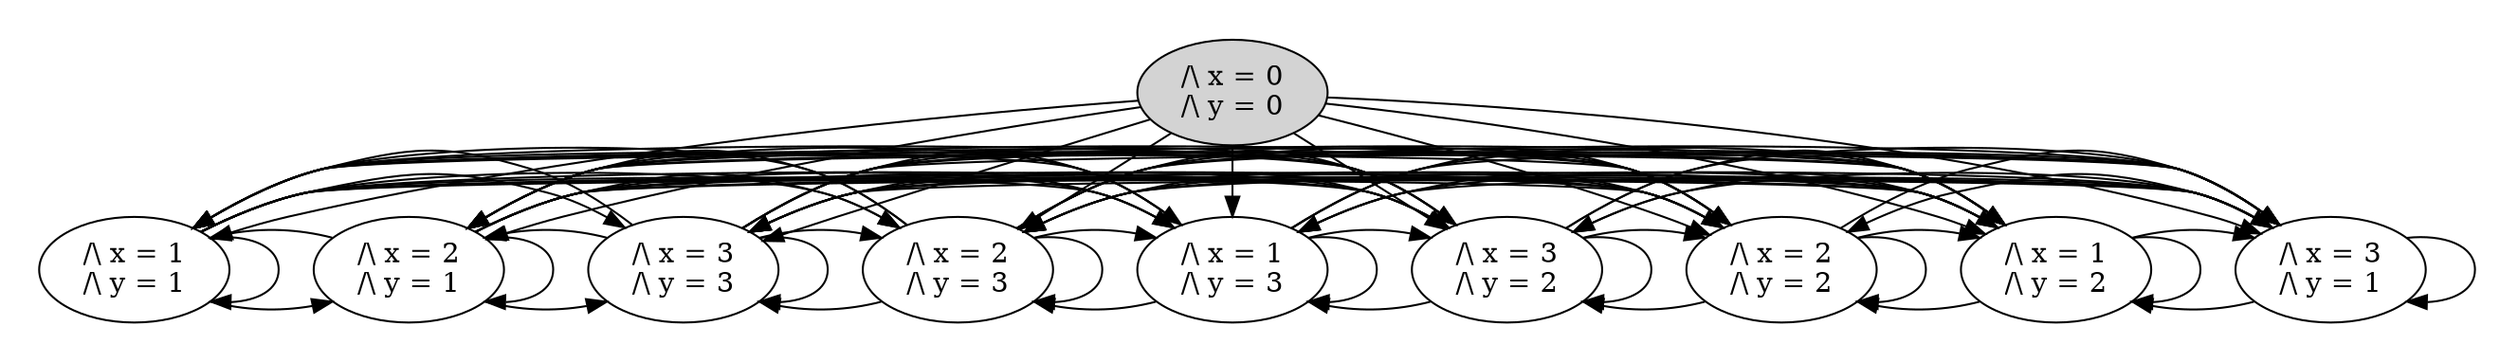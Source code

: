 strict digraph DiskGraph {
nodesep=0.35;
subgraph cluster_graph {
color="white";
1317622219392791164 [label="/\\ x = 0\n/\\ y = 0",style = filled]
1317622219392791164 -> -5135245217667083873 [label="",color="black",fontcolor="black"];
-5135245217667083873 [label="/\\ x = 1\n/\\ y = 1"];
1317622219392791164 -> 3194718562996887924 [label="",color="black",fontcolor="black"];
3194718562996887924 [label="/\\ x = 2\n/\\ y = 1"];
1317622219392791164 -> 6913057898010587437 [label="",color="black",fontcolor="black"];
6913057898010587437 [label="/\\ x = 3\n/\\ y = 1"];
1317622219392791164 -> -6107334885006858218 [label="",color="black",fontcolor="black"];
-6107334885006858218 [label="/\\ x = 1\n/\\ y = 2"];
1317622219392791164 -> 4598308751160121597 [label="",color="black",fontcolor="black"];
4598308751160121597 [label="/\\ x = 2\n/\\ y = 2"];
1317622219392791164 -> 5509467366236326052 [label="",color="black",fontcolor="black"];
5509467366236326052 [label="/\\ x = 3\n/\\ y = 2"];
1317622219392791164 -> 8244198208000531372 [label="",color="black",fontcolor="black"];
8244198208000531372 [label="/\\ x = 1\n/\\ y = 3"];
1317622219392791164 -> -1835396468595217593 [label="",color="black",fontcolor="black"];
-1835396468595217593 [label="/\\ x = 2\n/\\ y = 3"];
1317622219392791164 -> -7700404733365208290 [label="",color="black",fontcolor="black"];
-7700404733365208290 [label="/\\ x = 3\n/\\ y = 3"];
-5135245217667083873 -> -5135245217667083873 [label="",color="black",fontcolor="black"];
-5135245217667083873 -> 3194718562996887924 [label="",color="black",fontcolor="black"];
-5135245217667083873 -> 6913057898010587437 [label="",color="black",fontcolor="black"];
-5135245217667083873 -> -6107334885006858218 [label="",color="black",fontcolor="black"];
-5135245217667083873 -> 4598308751160121597 [label="",color="black",fontcolor="black"];
-5135245217667083873 -> 5509467366236326052 [label="",color="black",fontcolor="black"];
-5135245217667083873 -> 8244198208000531372 [label="",color="black",fontcolor="black"];
-5135245217667083873 -> -1835396468595217593 [label="",color="black",fontcolor="black"];
-5135245217667083873 -> -7700404733365208290 [label="",color="black",fontcolor="black"];
3194718562996887924 -> -5135245217667083873 [label="",color="black",fontcolor="black"];
3194718562996887924 -> 3194718562996887924 [label="",color="black",fontcolor="black"];
3194718562996887924 -> 6913057898010587437 [label="",color="black",fontcolor="black"];
3194718562996887924 -> -6107334885006858218 [label="",color="black",fontcolor="black"];
3194718562996887924 -> 4598308751160121597 [label="",color="black",fontcolor="black"];
3194718562996887924 -> 5509467366236326052 [label="",color="black",fontcolor="black"];
3194718562996887924 -> 8244198208000531372 [label="",color="black",fontcolor="black"];
3194718562996887924 -> -1835396468595217593 [label="",color="black",fontcolor="black"];
3194718562996887924 -> -7700404733365208290 [label="",color="black",fontcolor="black"];
6913057898010587437 -> -5135245217667083873 [label="",color="black",fontcolor="black"];
6913057898010587437 -> 3194718562996887924 [label="",color="black",fontcolor="black"];
6913057898010587437 -> 6913057898010587437 [label="",color="black",fontcolor="black"];
6913057898010587437 -> -6107334885006858218 [label="",color="black",fontcolor="black"];
6913057898010587437 -> 4598308751160121597 [label="",color="black",fontcolor="black"];
6913057898010587437 -> 5509467366236326052 [label="",color="black",fontcolor="black"];
6913057898010587437 -> 8244198208000531372 [label="",color="black",fontcolor="black"];
6913057898010587437 -> -1835396468595217593 [label="",color="black",fontcolor="black"];
6913057898010587437 -> -7700404733365208290 [label="",color="black",fontcolor="black"];
-6107334885006858218 -> -5135245217667083873 [label="",color="black",fontcolor="black"];
-6107334885006858218 -> 3194718562996887924 [label="",color="black",fontcolor="black"];
-6107334885006858218 -> 6913057898010587437 [label="",color="black",fontcolor="black"];
-6107334885006858218 -> -6107334885006858218 [label="",color="black",fontcolor="black"];
-6107334885006858218 -> 4598308751160121597 [label="",color="black",fontcolor="black"];
-6107334885006858218 -> 5509467366236326052 [label="",color="black",fontcolor="black"];
-6107334885006858218 -> 8244198208000531372 [label="",color="black",fontcolor="black"];
-6107334885006858218 -> -1835396468595217593 [label="",color="black",fontcolor="black"];
-6107334885006858218 -> -7700404733365208290 [label="",color="black",fontcolor="black"];
4598308751160121597 -> -5135245217667083873 [label="",color="black",fontcolor="black"];
4598308751160121597 -> 3194718562996887924 [label="",color="black",fontcolor="black"];
4598308751160121597 -> 6913057898010587437 [label="",color="black",fontcolor="black"];
4598308751160121597 -> -6107334885006858218 [label="",color="black",fontcolor="black"];
4598308751160121597 -> 4598308751160121597 [label="",color="black",fontcolor="black"];
4598308751160121597 -> 5509467366236326052 [label="",color="black",fontcolor="black"];
4598308751160121597 -> 8244198208000531372 [label="",color="black",fontcolor="black"];
4598308751160121597 -> -1835396468595217593 [label="",color="black",fontcolor="black"];
4598308751160121597 -> -7700404733365208290 [label="",color="black",fontcolor="black"];
5509467366236326052 -> -5135245217667083873 [label="",color="black",fontcolor="black"];
5509467366236326052 -> 3194718562996887924 [label="",color="black",fontcolor="black"];
5509467366236326052 -> 6913057898010587437 [label="",color="black",fontcolor="black"];
5509467366236326052 -> -6107334885006858218 [label="",color="black",fontcolor="black"];
5509467366236326052 -> 4598308751160121597 [label="",color="black",fontcolor="black"];
5509467366236326052 -> 5509467366236326052 [label="",color="black",fontcolor="black"];
5509467366236326052 -> 8244198208000531372 [label="",color="black",fontcolor="black"];
5509467366236326052 -> -1835396468595217593 [label="",color="black",fontcolor="black"];
5509467366236326052 -> -7700404733365208290 [label="",color="black",fontcolor="black"];
8244198208000531372 -> -5135245217667083873 [label="",color="black",fontcolor="black"];
8244198208000531372 -> 3194718562996887924 [label="",color="black",fontcolor="black"];
8244198208000531372 -> 6913057898010587437 [label="",color="black",fontcolor="black"];
8244198208000531372 -> -6107334885006858218 [label="",color="black",fontcolor="black"];
8244198208000531372 -> 4598308751160121597 [label="",color="black",fontcolor="black"];
8244198208000531372 -> 5509467366236326052 [label="",color="black",fontcolor="black"];
8244198208000531372 -> 8244198208000531372 [label="",color="black",fontcolor="black"];
8244198208000531372 -> -1835396468595217593 [label="",color="black",fontcolor="black"];
8244198208000531372 -> -7700404733365208290 [label="",color="black",fontcolor="black"];
-1835396468595217593 -> -5135245217667083873 [label="",color="black",fontcolor="black"];
-1835396468595217593 -> 3194718562996887924 [label="",color="black",fontcolor="black"];
-1835396468595217593 -> 6913057898010587437 [label="",color="black",fontcolor="black"];
-1835396468595217593 -> -6107334885006858218 [label="",color="black",fontcolor="black"];
-1835396468595217593 -> 4598308751160121597 [label="",color="black",fontcolor="black"];
-1835396468595217593 -> 5509467366236326052 [label="",color="black",fontcolor="black"];
-1835396468595217593 -> 8244198208000531372 [label="",color="black",fontcolor="black"];
-1835396468595217593 -> -1835396468595217593 [label="",color="black",fontcolor="black"];
-1835396468595217593 -> -7700404733365208290 [label="",color="black",fontcolor="black"];
-7700404733365208290 -> -5135245217667083873 [label="",color="black",fontcolor="black"];
-7700404733365208290 -> 3194718562996887924 [label="",color="black",fontcolor="black"];
-7700404733365208290 -> 6913057898010587437 [label="",color="black",fontcolor="black"];
-7700404733365208290 -> -6107334885006858218 [label="",color="black",fontcolor="black"];
-7700404733365208290 -> 4598308751160121597 [label="",color="black",fontcolor="black"];
-7700404733365208290 -> 5509467366236326052 [label="",color="black",fontcolor="black"];
-7700404733365208290 -> 8244198208000531372 [label="",color="black",fontcolor="black"];
-7700404733365208290 -> -1835396468595217593 [label="",color="black",fontcolor="black"];
-7700404733365208290 -> -7700404733365208290 [label="",color="black",fontcolor="black"];
{rank = same; 1317622219392791164;}
{rank = same; -1835396468595217593;-5135245217667083873;6913057898010587437;4598308751160121597;8244198208000531372;-7700404733365208290;3194718562996887924;-6107334885006858218;5509467366236326052;}
}
}
